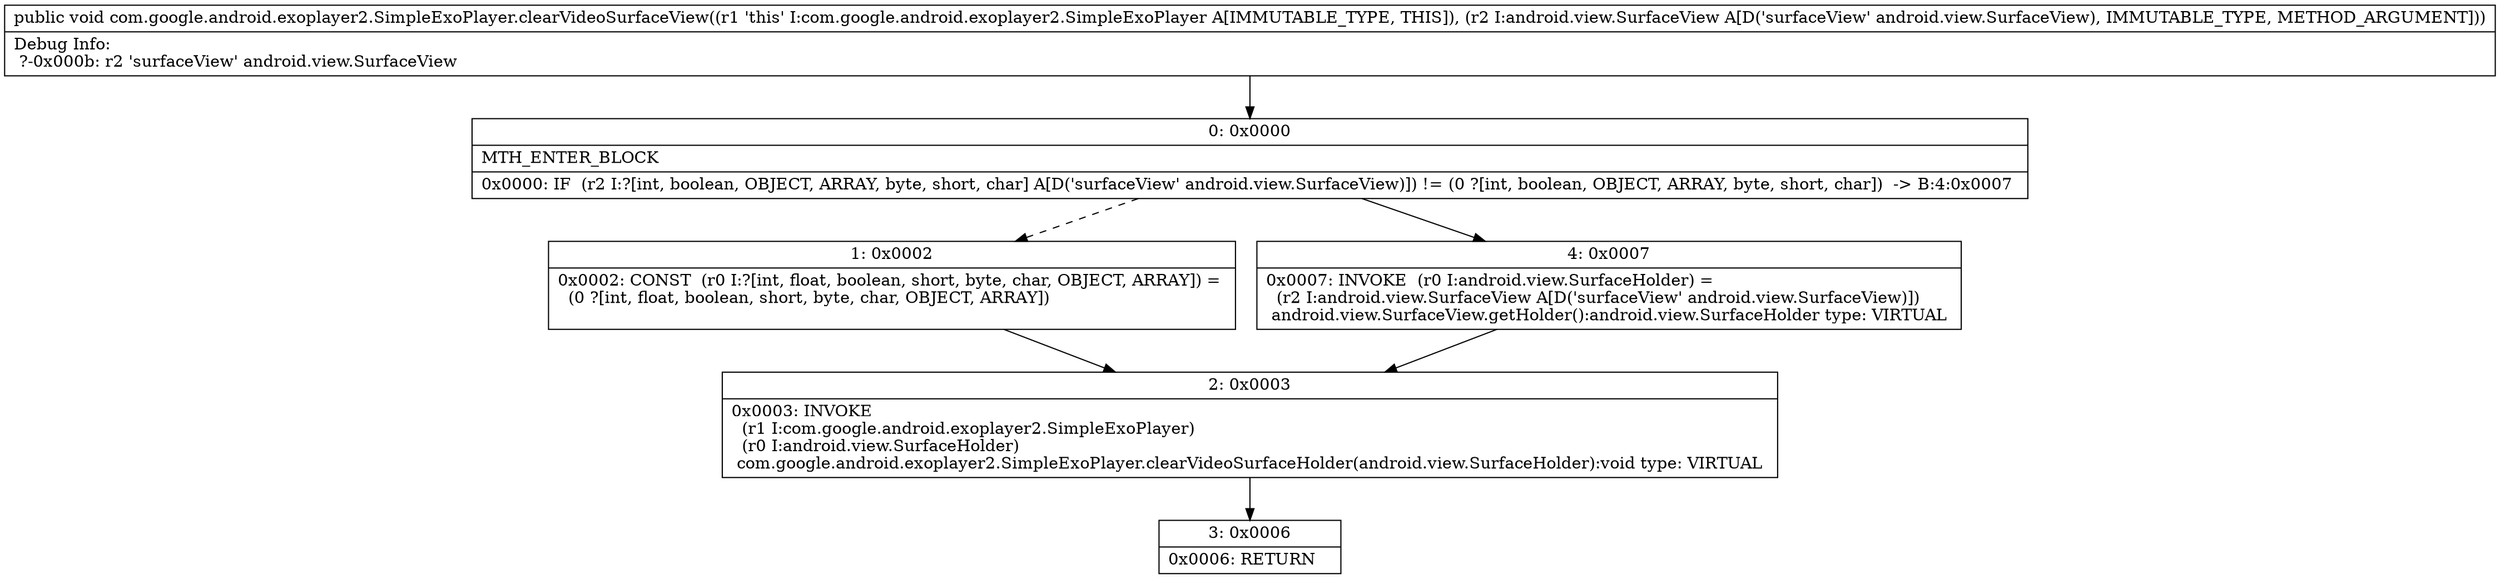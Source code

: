 digraph "CFG forcom.google.android.exoplayer2.SimpleExoPlayer.clearVideoSurfaceView(Landroid\/view\/SurfaceView;)V" {
Node_0 [shape=record,label="{0\:\ 0x0000|MTH_ENTER_BLOCK\l|0x0000: IF  (r2 I:?[int, boolean, OBJECT, ARRAY, byte, short, char] A[D('surfaceView' android.view.SurfaceView)]) != (0 ?[int, boolean, OBJECT, ARRAY, byte, short, char])  \-\> B:4:0x0007 \l}"];
Node_1 [shape=record,label="{1\:\ 0x0002|0x0002: CONST  (r0 I:?[int, float, boolean, short, byte, char, OBJECT, ARRAY]) = \l  (0 ?[int, float, boolean, short, byte, char, OBJECT, ARRAY])\l \l}"];
Node_2 [shape=record,label="{2\:\ 0x0003|0x0003: INVOKE  \l  (r1 I:com.google.android.exoplayer2.SimpleExoPlayer)\l  (r0 I:android.view.SurfaceHolder)\l com.google.android.exoplayer2.SimpleExoPlayer.clearVideoSurfaceHolder(android.view.SurfaceHolder):void type: VIRTUAL \l}"];
Node_3 [shape=record,label="{3\:\ 0x0006|0x0006: RETURN   \l}"];
Node_4 [shape=record,label="{4\:\ 0x0007|0x0007: INVOKE  (r0 I:android.view.SurfaceHolder) = \l  (r2 I:android.view.SurfaceView A[D('surfaceView' android.view.SurfaceView)])\l android.view.SurfaceView.getHolder():android.view.SurfaceHolder type: VIRTUAL \l}"];
MethodNode[shape=record,label="{public void com.google.android.exoplayer2.SimpleExoPlayer.clearVideoSurfaceView((r1 'this' I:com.google.android.exoplayer2.SimpleExoPlayer A[IMMUTABLE_TYPE, THIS]), (r2 I:android.view.SurfaceView A[D('surfaceView' android.view.SurfaceView), IMMUTABLE_TYPE, METHOD_ARGUMENT]))  | Debug Info:\l  ?\-0x000b: r2 'surfaceView' android.view.SurfaceView\l}"];
MethodNode -> Node_0;
Node_0 -> Node_1[style=dashed];
Node_0 -> Node_4;
Node_1 -> Node_2;
Node_2 -> Node_3;
Node_4 -> Node_2;
}

